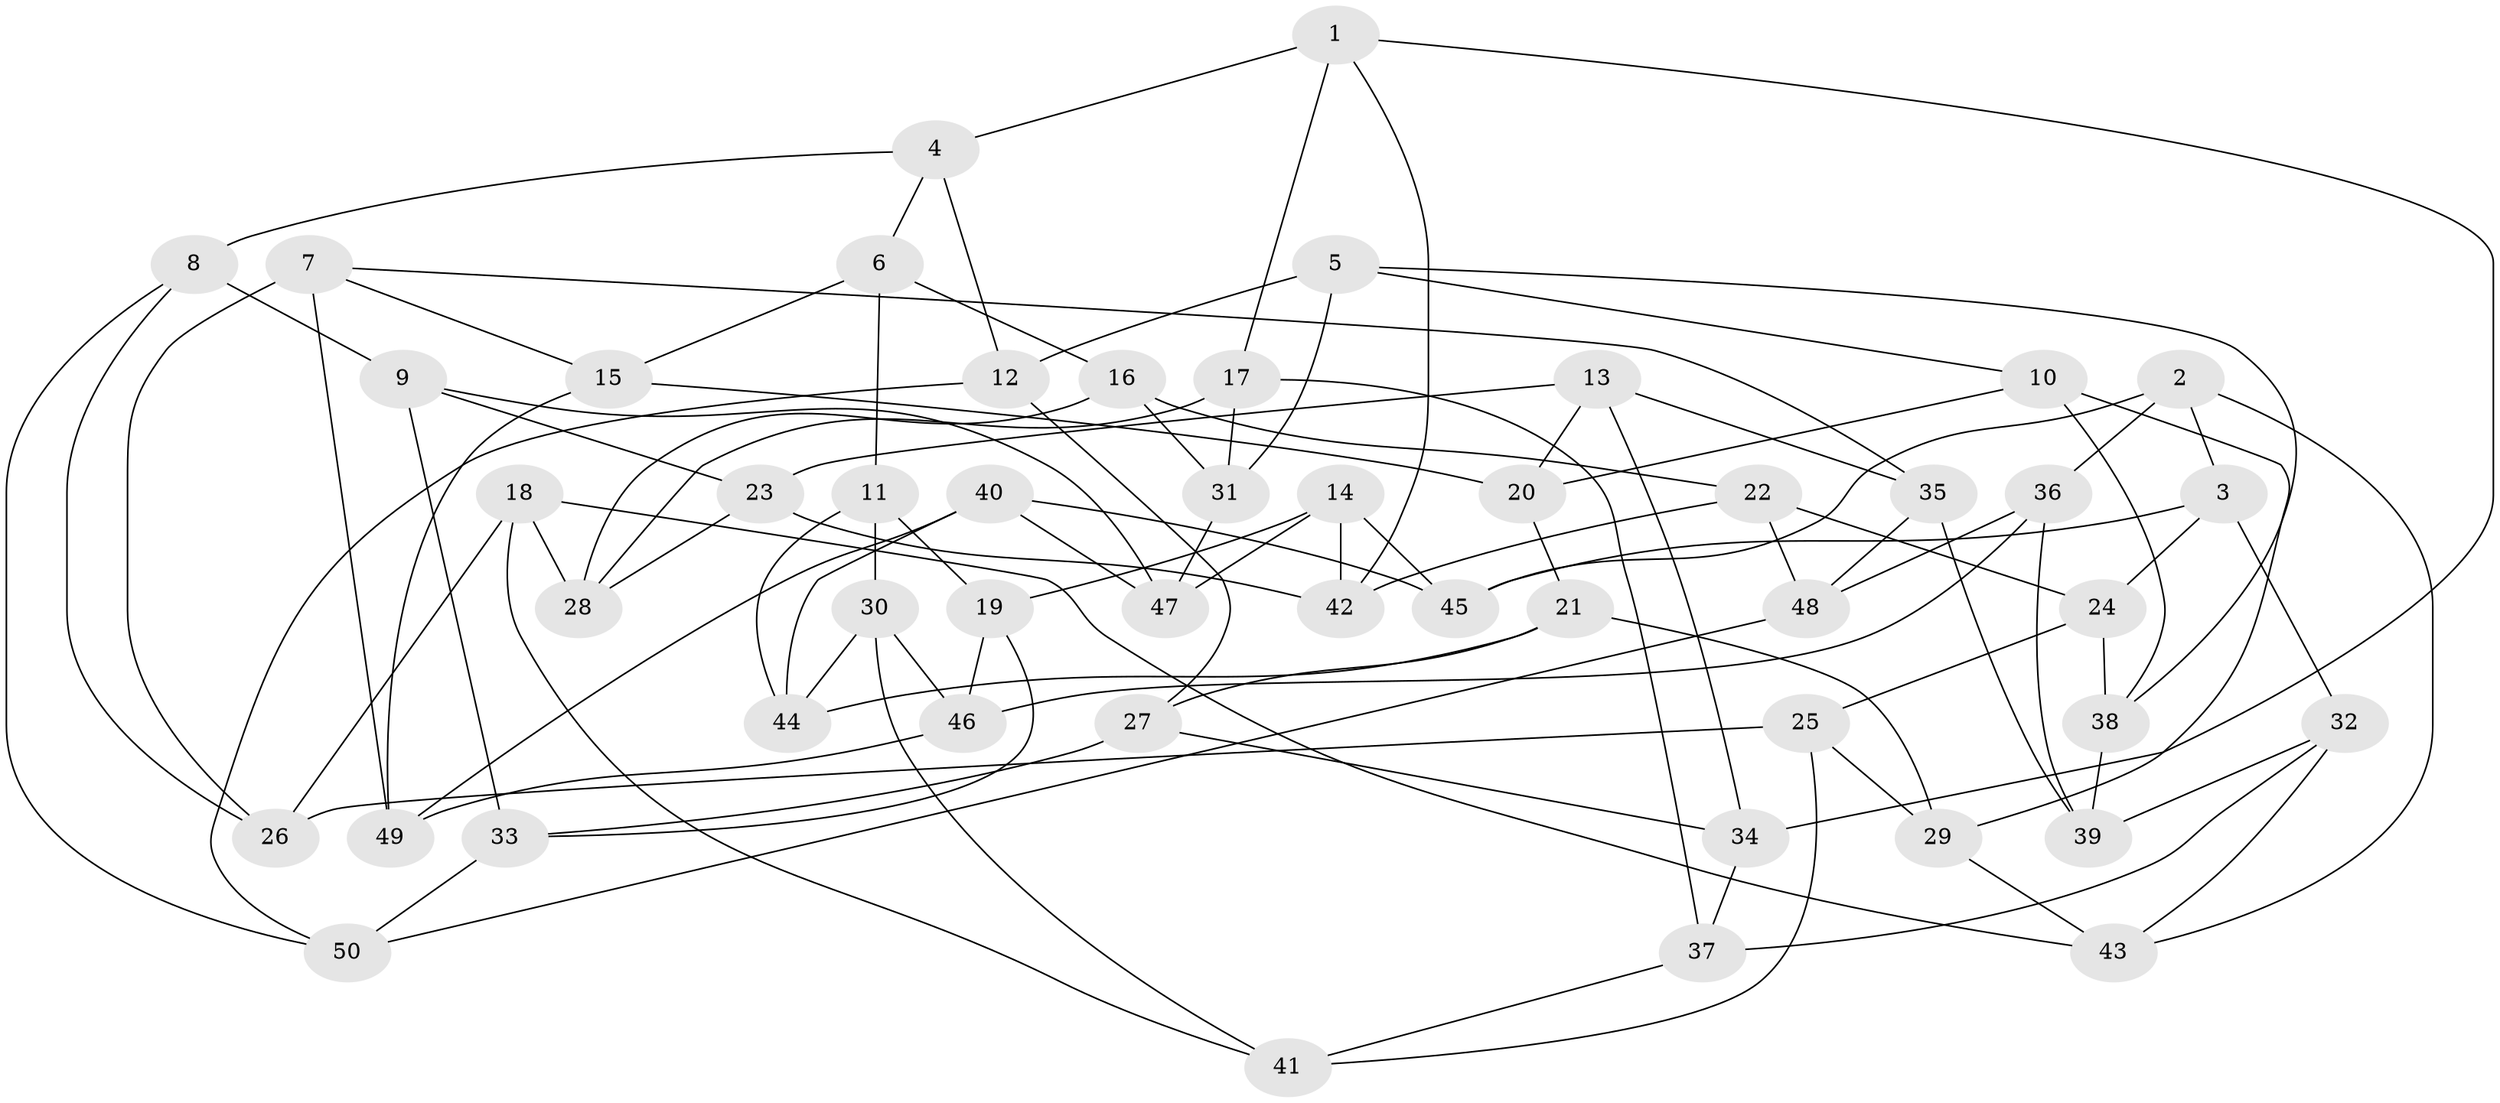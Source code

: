 // coarse degree distribution, {4: 0.21428571428571427, 5: 0.17857142857142858, 3: 0.03571428571428571, 6: 0.5714285714285714}
// Generated by graph-tools (version 1.1) at 2025/24/03/03/25 07:24:25]
// undirected, 50 vertices, 100 edges
graph export_dot {
graph [start="1"]
  node [color=gray90,style=filled];
  1;
  2;
  3;
  4;
  5;
  6;
  7;
  8;
  9;
  10;
  11;
  12;
  13;
  14;
  15;
  16;
  17;
  18;
  19;
  20;
  21;
  22;
  23;
  24;
  25;
  26;
  27;
  28;
  29;
  30;
  31;
  32;
  33;
  34;
  35;
  36;
  37;
  38;
  39;
  40;
  41;
  42;
  43;
  44;
  45;
  46;
  47;
  48;
  49;
  50;
  1 -- 17;
  1 -- 42;
  1 -- 34;
  1 -- 4;
  2 -- 36;
  2 -- 3;
  2 -- 43;
  2 -- 45;
  3 -- 45;
  3 -- 32;
  3 -- 24;
  4 -- 6;
  4 -- 12;
  4 -- 8;
  5 -- 12;
  5 -- 10;
  5 -- 38;
  5 -- 31;
  6 -- 16;
  6 -- 11;
  6 -- 15;
  7 -- 15;
  7 -- 26;
  7 -- 35;
  7 -- 49;
  8 -- 9;
  8 -- 50;
  8 -- 26;
  9 -- 23;
  9 -- 47;
  9 -- 33;
  10 -- 38;
  10 -- 29;
  10 -- 20;
  11 -- 44;
  11 -- 30;
  11 -- 19;
  12 -- 27;
  12 -- 50;
  13 -- 34;
  13 -- 35;
  13 -- 20;
  13 -- 23;
  14 -- 42;
  14 -- 47;
  14 -- 45;
  14 -- 19;
  15 -- 49;
  15 -- 20;
  16 -- 22;
  16 -- 28;
  16 -- 31;
  17 -- 37;
  17 -- 28;
  17 -- 31;
  18 -- 28;
  18 -- 26;
  18 -- 43;
  18 -- 41;
  19 -- 33;
  19 -- 46;
  20 -- 21;
  21 -- 44;
  21 -- 27;
  21 -- 29;
  22 -- 48;
  22 -- 42;
  22 -- 24;
  23 -- 28;
  23 -- 42;
  24 -- 38;
  24 -- 25;
  25 -- 26;
  25 -- 41;
  25 -- 29;
  27 -- 34;
  27 -- 33;
  29 -- 43;
  30 -- 46;
  30 -- 41;
  30 -- 44;
  31 -- 47;
  32 -- 37;
  32 -- 43;
  32 -- 39;
  33 -- 50;
  34 -- 37;
  35 -- 39;
  35 -- 48;
  36 -- 48;
  36 -- 39;
  36 -- 46;
  37 -- 41;
  38 -- 39;
  40 -- 49;
  40 -- 47;
  40 -- 44;
  40 -- 45;
  46 -- 49;
  48 -- 50;
}
